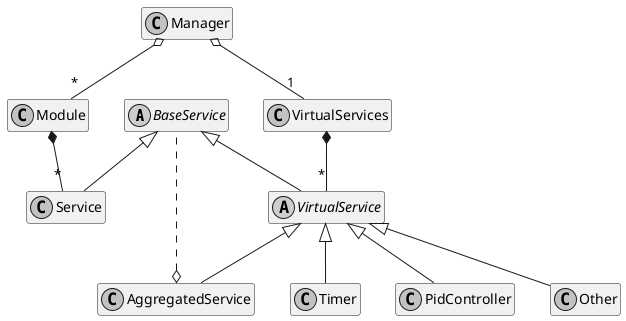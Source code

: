 @startuml
skinparam monochrome true
hide methods
hide attributes

abstract class BaseService

class Service

abstract class VirtualService

class AggregatedService

class Timer

class PidController

class Other



BaseService <|-- Service
BaseService <|-- VirtualService

VirtualService <|-- AggregatedService
VirtualService <|-- Timer
VirtualService <|-- PidController
VirtualService <|-- Other

class VirtualServices

class Manager
class Module

Module *-- "*" Service
Manager o-- "*" Module
Manager o-- "1" VirtualServices
VirtualServices *-- "*" VirtualService

AggregatedService o.. BaseService

@enduml